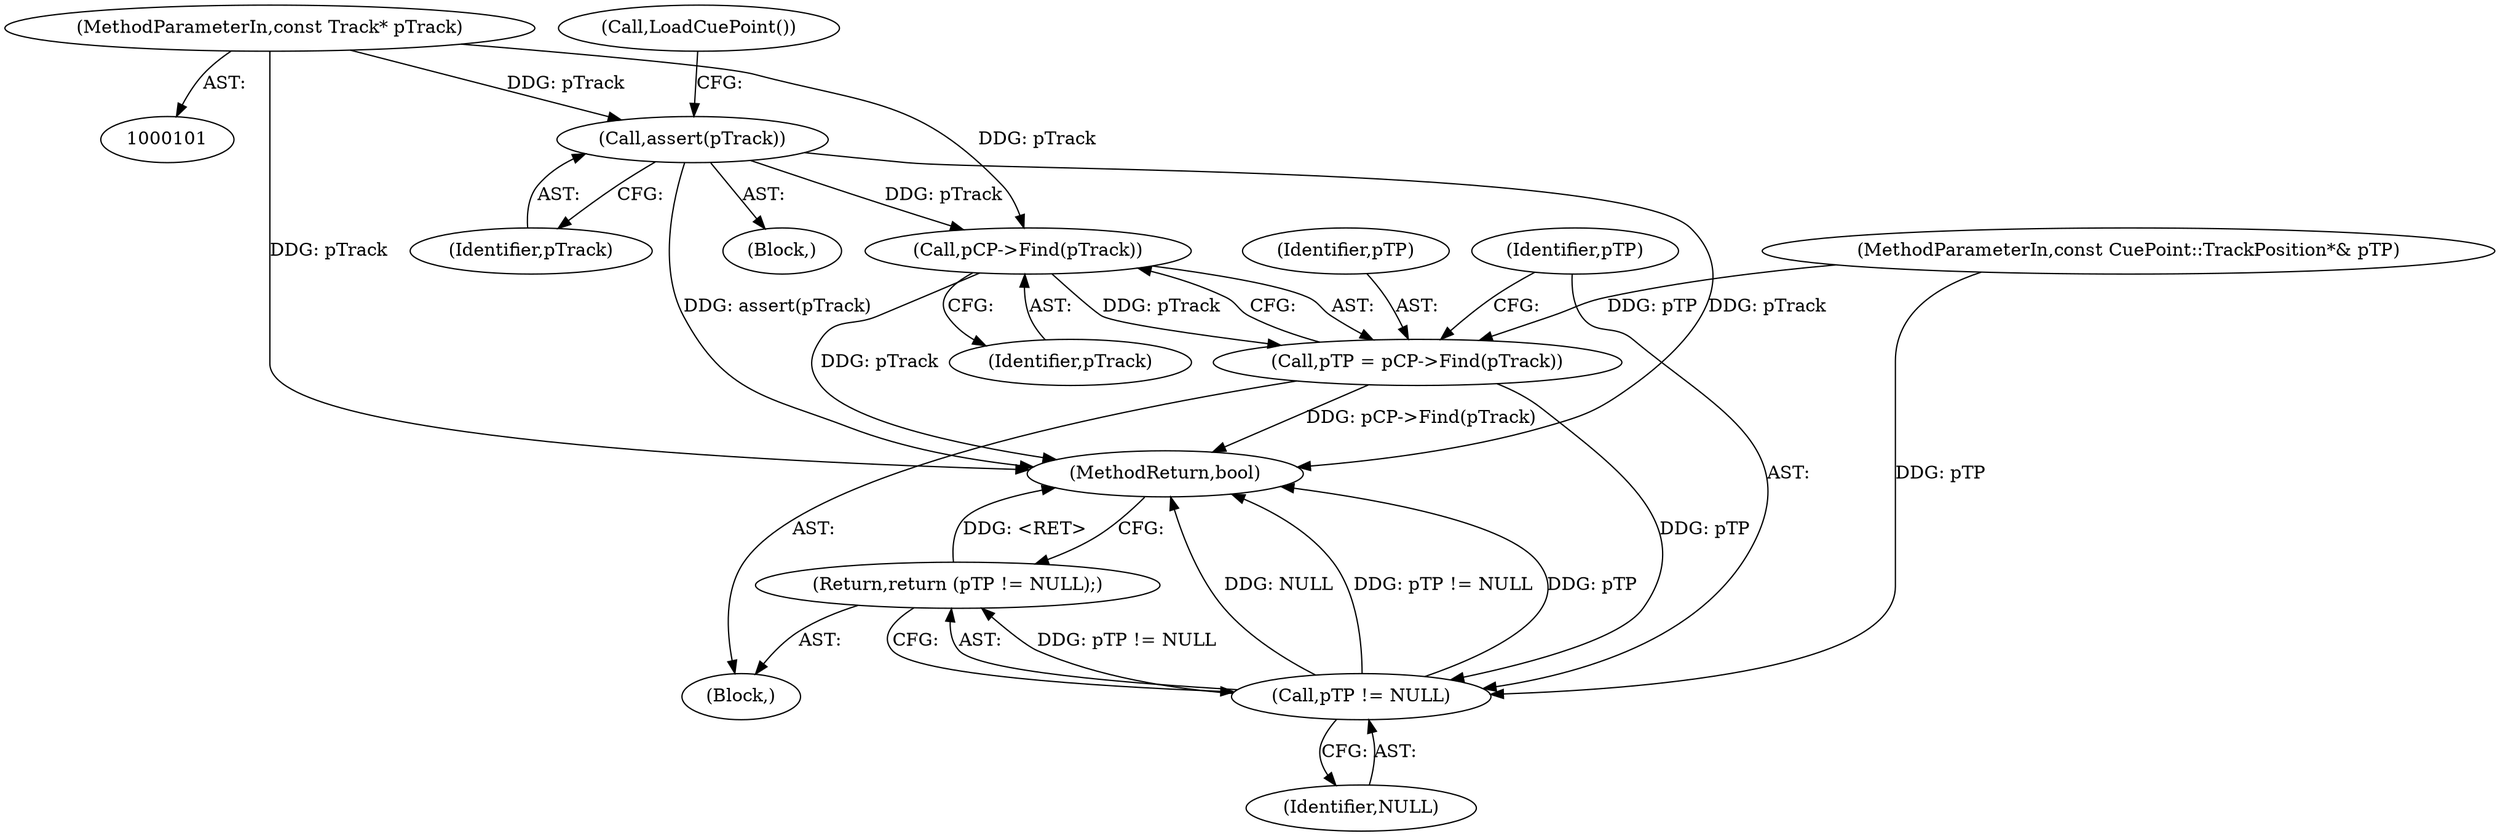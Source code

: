 digraph "0_Android_04839626ed859623901ebd3a5fd483982186b59d_39@API" {
"1000111" [label="(Call,assert(pTrack))"];
"1000103" [label="(MethodParameterIn,const Track* pTrack)"];
"1000152" [label="(Call,pCP->Find(pTrack))"];
"1000150" [label="(Call,pTP = pCP->Find(pTrack))"];
"1000155" [label="(Call,pTP != NULL)"];
"1000154" [label="(Return,return (pTP != NULL);)"];
"1000157" [label="(Identifier,NULL)"];
"1000152" [label="(Call,pCP->Find(pTrack))"];
"1000150" [label="(Call,pTP = pCP->Find(pTrack))"];
"1000106" [label="(Block,)"];
"1000156" [label="(Identifier,pTP)"];
"1000149" [label="(Block,)"];
"1000111" [label="(Call,assert(pTrack))"];
"1000112" [label="(Identifier,pTrack)"];
"1000235" [label="(MethodReturn,bool)"];
"1000105" [label="(MethodParameterIn,const CuePoint::TrackPosition*& pTP)"];
"1000113" [label="(Call,LoadCuePoint())"];
"1000103" [label="(MethodParameterIn,const Track* pTrack)"];
"1000153" [label="(Identifier,pTrack)"];
"1000151" [label="(Identifier,pTP)"];
"1000155" [label="(Call,pTP != NULL)"];
"1000154" [label="(Return,return (pTP != NULL);)"];
"1000111" -> "1000106"  [label="AST: "];
"1000111" -> "1000112"  [label="CFG: "];
"1000112" -> "1000111"  [label="AST: "];
"1000113" -> "1000111"  [label="CFG: "];
"1000111" -> "1000235"  [label="DDG: pTrack"];
"1000111" -> "1000235"  [label="DDG: assert(pTrack)"];
"1000103" -> "1000111"  [label="DDG: pTrack"];
"1000111" -> "1000152"  [label="DDG: pTrack"];
"1000103" -> "1000101"  [label="AST: "];
"1000103" -> "1000235"  [label="DDG: pTrack"];
"1000103" -> "1000152"  [label="DDG: pTrack"];
"1000152" -> "1000150"  [label="AST: "];
"1000152" -> "1000153"  [label="CFG: "];
"1000153" -> "1000152"  [label="AST: "];
"1000150" -> "1000152"  [label="CFG: "];
"1000152" -> "1000235"  [label="DDG: pTrack"];
"1000152" -> "1000150"  [label="DDG: pTrack"];
"1000150" -> "1000149"  [label="AST: "];
"1000151" -> "1000150"  [label="AST: "];
"1000156" -> "1000150"  [label="CFG: "];
"1000150" -> "1000235"  [label="DDG: pCP->Find(pTrack)"];
"1000105" -> "1000150"  [label="DDG: pTP"];
"1000150" -> "1000155"  [label="DDG: pTP"];
"1000155" -> "1000154"  [label="AST: "];
"1000155" -> "1000157"  [label="CFG: "];
"1000156" -> "1000155"  [label="AST: "];
"1000157" -> "1000155"  [label="AST: "];
"1000154" -> "1000155"  [label="CFG: "];
"1000155" -> "1000235"  [label="DDG: NULL"];
"1000155" -> "1000235"  [label="DDG: pTP != NULL"];
"1000155" -> "1000235"  [label="DDG: pTP"];
"1000155" -> "1000154"  [label="DDG: pTP != NULL"];
"1000105" -> "1000155"  [label="DDG: pTP"];
"1000154" -> "1000149"  [label="AST: "];
"1000235" -> "1000154"  [label="CFG: "];
"1000154" -> "1000235"  [label="DDG: <RET>"];
}
